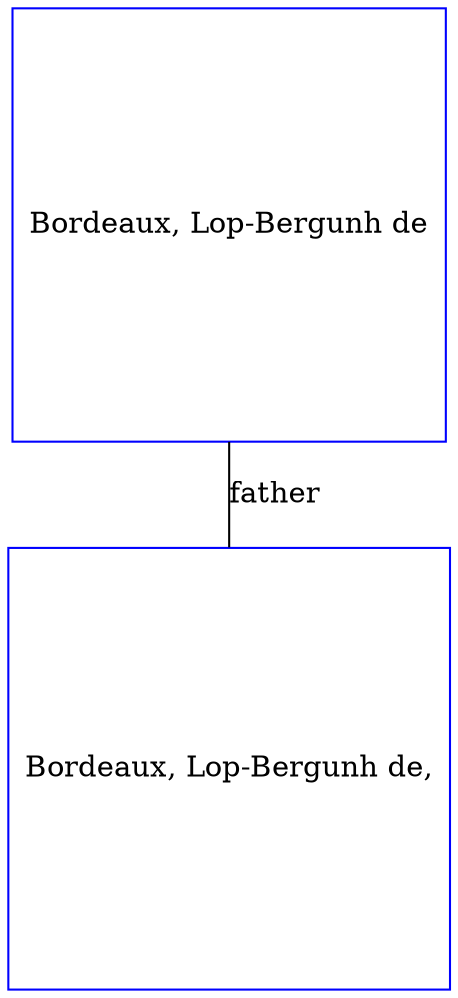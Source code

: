digraph D {
    edge [dir=none];    node [shape=box];    "013194"   [label="Bordeaux, Lop-Bergunh de,", shape=box, regular=1, color="blue"] ;
"013195"   [label="Bordeaux, Lop-Bergunh de", shape=box, regular=1, color="blue"] ;
013195->013194 [label="father",arrowsize=0.0]; 
}